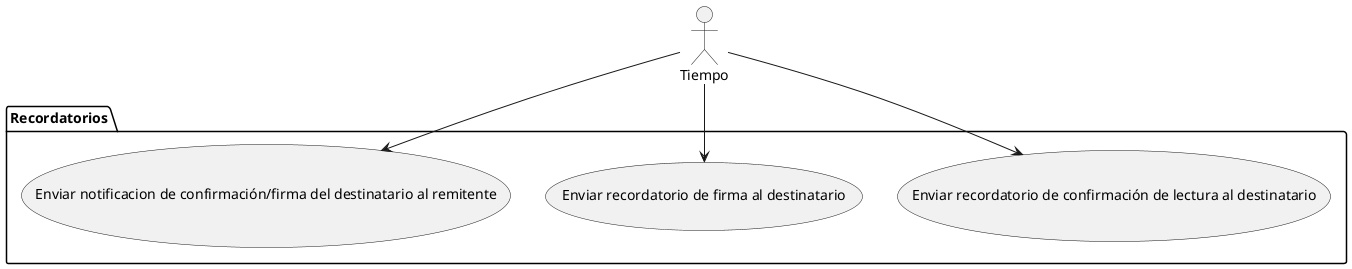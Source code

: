@startuml manejoNotificaciones
actor "Tiempo" as Tiempo

package "Recordatorios" {
    usecase "Enviar recordatorio de confirmación de lectura al destinatario" as R1
    usecase "Enviar recordatorio de firma al destinatario" as R2
    usecase "Enviar notificacion de confirmación/firma del destinatario al remitente" as R3
}

Tiempo --> R1
Tiempo --> R2
Tiempo --> R3
@enduml
